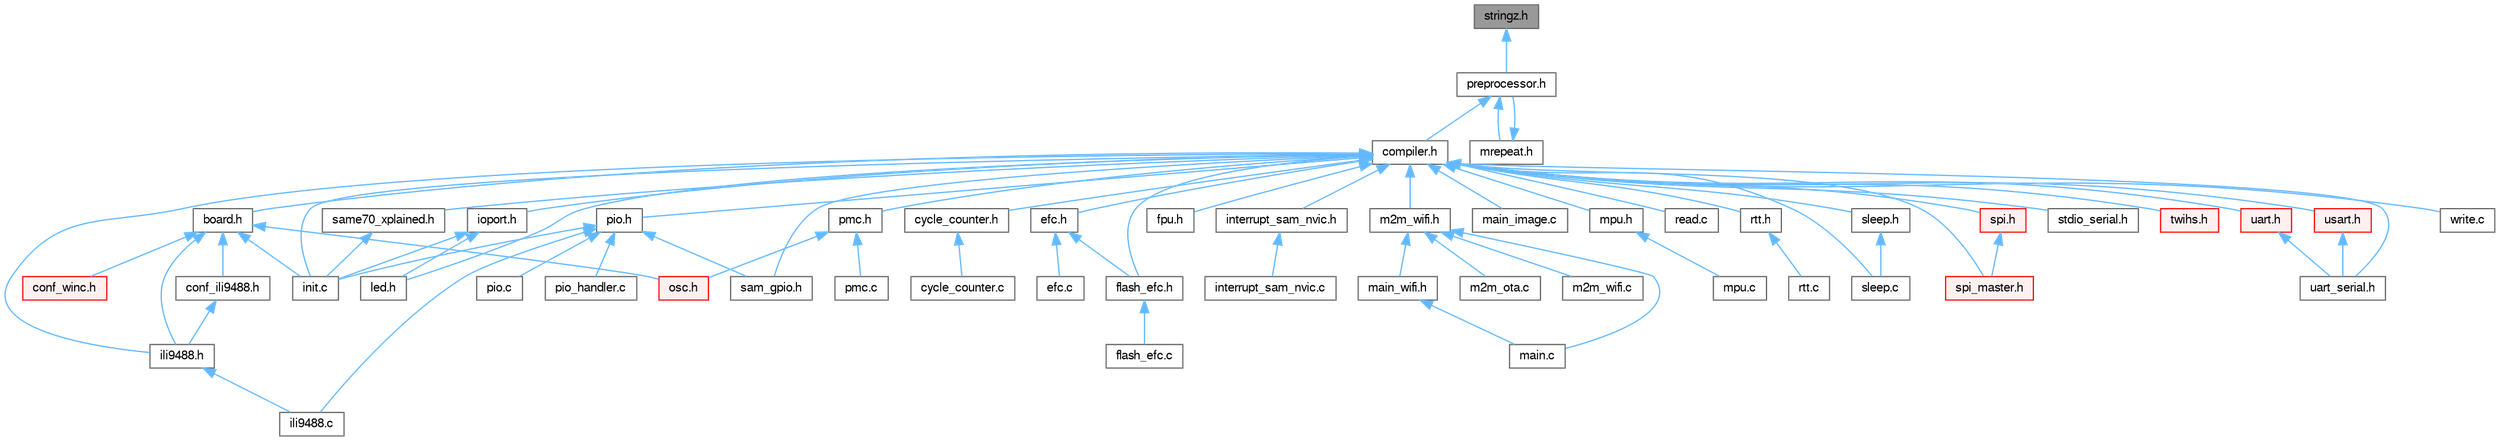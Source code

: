 digraph "stringz.h"
{
 // LATEX_PDF_SIZE
  bgcolor="transparent";
  edge [fontname=FreeSans,fontsize=10,labelfontname=FreeSans,labelfontsize=10];
  node [fontname=FreeSans,fontsize=10,shape=box,height=0.2,width=0.4];
  Node1 [label="stringz.h",height=0.2,width=0.4,color="gray40", fillcolor="grey60", style="filled", fontcolor="black",tooltip="Preprocessor stringizing utils."];
  Node1 -> Node2 [dir="back",color="steelblue1",style="solid"];
  Node2 [label="preprocessor.h",height=0.2,width=0.4,color="grey40", fillcolor="white", style="filled",URL="$preprocessor_8h.html",tooltip="Preprocessor utils."];
  Node2 -> Node3 [dir="back",color="steelblue1",style="solid"];
  Node3 [label="compiler.h",height=0.2,width=0.4,color="grey40", fillcolor="white", style="filled",URL="$compiler_8h.html",tooltip="Commonly used includes, types and macros."];
  Node3 -> Node4 [dir="back",color="steelblue1",style="solid"];
  Node4 [label="board.h",height=0.2,width=0.4,color="grey40", fillcolor="white", style="filled",URL="$board_8h.html",tooltip="Standard board header file."];
  Node4 -> Node5 [dir="back",color="steelblue1",style="solid"];
  Node5 [label="conf_ili9488.h",height=0.2,width=0.4,color="grey40", fillcolor="white", style="filled",URL="$conf__ili9488_8h.html",tooltip="ILI9488 configuration."];
  Node5 -> Node6 [dir="back",color="steelblue1",style="solid"];
  Node6 [label="ili9488.h",height=0.2,width=0.4,color="grey40", fillcolor="white", style="filled",URL="$ili9488_8h.html",tooltip="API driver for ILI9488 TFT display component."];
  Node6 -> Node7 [dir="back",color="steelblue1",style="solid"];
  Node7 [label="ili9488.c",height=0.2,width=0.4,color="grey40", fillcolor="white", style="filled",URL="$ili9488_8c.html",tooltip="API driver for ILI9488 TFT display component."];
  Node4 -> Node8 [dir="back",color="steelblue1",style="solid"];
  Node8 [label="conf_winc.h",height=0.2,width=0.4,color="red", fillcolor="#FFF0F0", style="filled",URL="$conf__winc_8h.html",tooltip="WINC1500 configuration."];
  Node4 -> Node6 [dir="back",color="steelblue1",style="solid"];
  Node4 -> Node54 [dir="back",color="steelblue1",style="solid"];
  Node54 [label="init.c",height=0.2,width=0.4,color="grey40", fillcolor="white", style="filled",URL="$init_8c.html",tooltip="SAME70-XPLD board init."];
  Node4 -> Node55 [dir="back",color="steelblue1",style="solid"];
  Node55 [label="osc.h",height=0.2,width=0.4,color="red", fillcolor="#FFF0F0", style="filled",URL="$same70_2osc_8h.html",tooltip="Chip-specific oscillator management functions."];
  Node3 -> Node60 [dir="back",color="steelblue1",style="solid"];
  Node60 [label="cycle_counter.h",height=0.2,width=0.4,color="grey40", fillcolor="white", style="filled",URL="$cycle__counter_8h.html",tooltip="ARM functions for busy-wait delay loops."];
  Node60 -> Node61 [dir="back",color="steelblue1",style="solid"];
  Node61 [label="cycle_counter.c",height=0.2,width=0.4,color="grey40", fillcolor="white", style="filled",URL="$cycle__counter_8c.html",tooltip="ARM functions for busy-wait delay loops."];
  Node3 -> Node62 [dir="back",color="steelblue1",style="solid"];
  Node62 [label="efc.h",height=0.2,width=0.4,color="grey40", fillcolor="white", style="filled",URL="$drivers_2efc_2efc_8h.html",tooltip="Embedded Flash Controller (EFC) driver for SAM."];
  Node62 -> Node63 [dir="back",color="steelblue1",style="solid"];
  Node63 [label="efc.c",height=0.2,width=0.4,color="grey40", fillcolor="white", style="filled",URL="$efc_8c.html",tooltip="Enhanced Embedded Flash Controller (EEFC) driver for SAM."];
  Node62 -> Node64 [dir="back",color="steelblue1",style="solid"];
  Node64 [label="flash_efc.h",height=0.2,width=0.4,color="grey40", fillcolor="white", style="filled",URL="$flash__efc_8h.html",tooltip="Embedded Flash service for SAM."];
  Node64 -> Node65 [dir="back",color="steelblue1",style="solid"];
  Node65 [label="flash_efc.c",height=0.2,width=0.4,color="grey40", fillcolor="white", style="filled",URL="$flash__efc_8c.html",tooltip="Embedded Flash service for SAM."];
  Node3 -> Node64 [dir="back",color="steelblue1",style="solid"];
  Node3 -> Node66 [dir="back",color="steelblue1",style="solid"];
  Node66 [label="fpu.h",height=0.2,width=0.4,color="grey40", fillcolor="white", style="filled",URL="$fpu_8h.html",tooltip="FPU support for SAM."];
  Node3 -> Node6 [dir="back",color="steelblue1",style="solid"];
  Node3 -> Node54 [dir="back",color="steelblue1",style="solid"];
  Node3 -> Node67 [dir="back",color="steelblue1",style="solid"];
  Node67 [label="interrupt_sam_nvic.h",height=0.2,width=0.4,color="grey40", fillcolor="white", style="filled",URL="$interrupt__sam__nvic_8h.html",tooltip="Global interrupt management for SAM D20, SAM3 and SAM4 (NVIC based)"];
  Node67 -> Node68 [dir="back",color="steelblue1",style="solid"];
  Node68 [label="interrupt_sam_nvic.c",height=0.2,width=0.4,color="grey40", fillcolor="white", style="filled",URL="$interrupt__sam__nvic_8c.html",tooltip="Global interrupt management for SAM D20, SAM3 and SAM4 (NVIC based)"];
  Node3 -> Node69 [dir="back",color="steelblue1",style="solid"];
  Node69 [label="ioport.h",height=0.2,width=0.4,color="grey40", fillcolor="white", style="filled",URL="$ioport_8h.html",tooltip="Common IOPORT service main header file for AVR, UC3 and ARM architectures."];
  Node69 -> Node54 [dir="back",color="steelblue1",style="solid"];
  Node69 -> Node70 [dir="back",color="steelblue1",style="solid"];
  Node70 [label="led.h",height=0.2,width=0.4,color="grey40", fillcolor="white", style="filled",URL="$led_8h.html",tooltip="SAME70-XPLD LEDs support package."];
  Node3 -> Node70 [dir="back",color="steelblue1",style="solid"];
  Node3 -> Node29 [dir="back",color="steelblue1",style="solid"];
  Node29 [label="m2m_wifi.h",height=0.2,width=0.4,color="grey40", fillcolor="white", style="filled",URL="$m2m__wifi_8h.html",tooltip="WINC WLAN Application Interface."];
  Node29 -> Node18 [dir="back",color="steelblue1",style="solid"];
  Node18 [label="m2m_ota.c",height=0.2,width=0.4,color="grey40", fillcolor="white", style="filled",URL="$m2m__ota_8c.html",tooltip="NMC1500 IoT OTA Interface."];
  Node29 -> Node21 [dir="back",color="steelblue1",style="solid"];
  Node21 [label="m2m_wifi.c",height=0.2,width=0.4,color="grey40", fillcolor="white", style="filled",URL="$m2m__wifi_8c.html",tooltip="This module contains M2M Wi-Fi APIs implementation."];
  Node29 -> Node30 [dir="back",color="steelblue1",style="solid"];
  Node30 [label="main.c",height=0.2,width=0.4,color="grey40", fillcolor="white", style="filled",URL="$main_8c.html",tooltip="SAME70 Weather Client Demo Example."];
  Node29 -> Node31 [dir="back",color="steelblue1",style="solid"];
  Node31 [label="main_wifi.h",height=0.2,width=0.4,color="grey40", fillcolor="white", style="filled",URL="$main__wifi_8h.html",tooltip="MAIN configuration."];
  Node31 -> Node30 [dir="back",color="steelblue1",style="solid"];
  Node3 -> Node71 [dir="back",color="steelblue1",style="solid"];
  Node71 [label="main_image.c",height=0.2,width=0.4,color="grey40", fillcolor="white", style="filled",URL="$main__image_8c.html",tooltip="SAME70 Weather Client Demo Example."];
  Node3 -> Node72 [dir="back",color="steelblue1",style="solid"];
  Node72 [label="mpu.h",height=0.2,width=0.4,color="grey40", fillcolor="white", style="filled",URL="$mpu_8h.html",tooltip="SAMV70/SAMV71/SAME70/SAMS70-XULTRA board mpu config."];
  Node72 -> Node73 [dir="back",color="steelblue1",style="solid"];
  Node73 [label="mpu.c",height=0.2,width=0.4,color="grey40", fillcolor="white", style="filled",URL="$mpu_8c.html",tooltip="SAMV70/SAMV71/SAME70/SAMS70-XULTRA board mpu config."];
  Node3 -> Node74 [dir="back",color="steelblue1",style="solid"];
  Node74 [label="pio.h",height=0.2,width=0.4,color="grey40", fillcolor="white", style="filled",URL="$drivers_2pio_2pio_8h.html",tooltip="Parallel Input/Output (PIO) Controller driver for SAM."];
  Node74 -> Node7 [dir="back",color="steelblue1",style="solid"];
  Node74 -> Node54 [dir="back",color="steelblue1",style="solid"];
  Node74 -> Node75 [dir="back",color="steelblue1",style="solid"];
  Node75 [label="pio.c",height=0.2,width=0.4,color="grey40", fillcolor="white", style="filled",URL="$pio_8c.html",tooltip="Parallel Input/Output (PIO) Controller driver for SAM."];
  Node74 -> Node76 [dir="back",color="steelblue1",style="solid"];
  Node76 [label="pio_handler.c",height=0.2,width=0.4,color="grey40", fillcolor="white", style="filled",URL="$pio__handler_8c.html",tooltip="Parallel Input/Output (PIO) interrupt handler for SAM."];
  Node74 -> Node77 [dir="back",color="steelblue1",style="solid"];
  Node77 [label="sam_gpio.h",height=0.2,width=0.4,color="grey40", fillcolor="white", style="filled",URL="$sam__gpio_8h.html",tooltip="GPIO service for SAM."];
  Node3 -> Node78 [dir="back",color="steelblue1",style="solid"];
  Node78 [label="pmc.h",height=0.2,width=0.4,color="grey40", fillcolor="white", style="filled",URL="$drivers_2pmc_2pmc_8h.html",tooltip="Power Management Controller (PMC) driver for SAM."];
  Node78 -> Node55 [dir="back",color="steelblue1",style="solid"];
  Node78 -> Node79 [dir="back",color="steelblue1",style="solid"];
  Node79 [label="pmc.c",height=0.2,width=0.4,color="grey40", fillcolor="white", style="filled",URL="$pmc_8c.html",tooltip="Power Management Controller (PMC) driver for SAM."];
  Node3 -> Node80 [dir="back",color="steelblue1",style="solid"];
  Node80 [label="read.c",height=0.2,width=0.4,color="grey40", fillcolor="white", style="filled",URL="$read_8c.html",tooltip="System-specific implementation of the _read function used by the standard library."];
  Node3 -> Node81 [dir="back",color="steelblue1",style="solid"];
  Node81 [label="rtt.h",height=0.2,width=0.4,color="grey40", fillcolor="white", style="filled",URL="$drivers_2rtt_2rtt_8h.html",tooltip="Real-time Timer (RTT) driver for SAM."];
  Node81 -> Node82 [dir="back",color="steelblue1",style="solid"];
  Node82 [label="rtt.c",height=0.2,width=0.4,color="grey40", fillcolor="white", style="filled",URL="$rtt_8c.html",tooltip="Real-time Timer (RTT) driver for SAM."];
  Node3 -> Node77 [dir="back",color="steelblue1",style="solid"];
  Node3 -> Node83 [dir="back",color="steelblue1",style="solid"];
  Node83 [label="same70_xplained.h",height=0.2,width=0.4,color="grey40", fillcolor="white", style="filled",URL="$same70__xplained_8h.html",tooltip="SAME70-XPLD Board Definition."];
  Node83 -> Node54 [dir="back",color="steelblue1",style="solid"];
  Node3 -> Node84 [dir="back",color="steelblue1",style="solid"];
  Node84 [label="sleep.c",height=0.2,width=0.4,color="grey40", fillcolor="white", style="filled",URL="$sleep_8c.html",tooltip="Sleep mode access."];
  Node3 -> Node85 [dir="back",color="steelblue1",style="solid"];
  Node85 [label="sleep.h",height=0.2,width=0.4,color="grey40", fillcolor="white", style="filled",URL="$sleep_8h.html",tooltip="Sleep mode access."];
  Node85 -> Node84 [dir="back",color="steelblue1",style="solid"];
  Node3 -> Node86 [dir="back",color="steelblue1",style="solid"];
  Node86 [label="spi.h",height=0.2,width=0.4,color="red", fillcolor="#FFF0F0", style="filled",URL="$drivers_2spi_2spi_8h.html",tooltip="Serial Peripheral Interface (SPI) driver for SAM."];
  Node86 -> Node88 [dir="back",color="steelblue1",style="solid"];
  Node88 [label="spi_master.h",height=0.2,width=0.4,color="red", fillcolor="#FFF0F0", style="filled",URL="$sam__spi_2spi__master_8h.html",tooltip="SPI master common service for SAM."];
  Node3 -> Node88 [dir="back",color="steelblue1",style="solid"];
  Node3 -> Node90 [dir="back",color="steelblue1",style="solid"];
  Node90 [label="stdio_serial.h",height=0.2,width=0.4,color="grey40", fillcolor="white", style="filled",URL="$stdio__serial_8h.html",tooltip="Common Standard I/O Serial Management."];
  Node3 -> Node91 [dir="back",color="steelblue1",style="solid"];
  Node91 [label="twihs.h",height=0.2,width=0.4,color="red", fillcolor="#FFF0F0", style="filled",URL="$drivers_2twihs_2twihs_8h.html",tooltip="Two-Wire Interface High Speed (TWIHS) driver for SAM."];
  Node3 -> Node93 [dir="back",color="steelblue1",style="solid"];
  Node93 [label="uart.h",height=0.2,width=0.4,color="red", fillcolor="#FFF0F0", style="filled",URL="$drivers_2uart_2uart_8h.html",tooltip="Universal Asynchronous Receiver Transceiver (UART) driver for SAM."];
  Node93 -> Node95 [dir="back",color="steelblue1",style="solid"];
  Node95 [label="uart_serial.h",height=0.2,width=0.4,color="grey40", fillcolor="white", style="filled",URL="$uart__serial_8h.html",tooltip="Uart Serial for SAM."];
  Node3 -> Node95 [dir="back",color="steelblue1",style="solid"];
  Node3 -> Node96 [dir="back",color="steelblue1",style="solid"];
  Node96 [label="usart.h",height=0.2,width=0.4,color="red", fillcolor="#FFF0F0", style="filled",URL="$drivers_2usart_2usart_8h.html",tooltip="Universal Synchronous Asynchronous Receiver Transmitter (USART) driver for SAM."];
  Node96 -> Node95 [dir="back",color="steelblue1",style="solid"];
  Node3 -> Node98 [dir="back",color="steelblue1",style="solid"];
  Node98 [label="write.c",height=0.2,width=0.4,color="grey40", fillcolor="white", style="filled",URL="$write_8c.html",tooltip="System-specific implementation of the _write function used by the standard library."];
  Node2 -> Node99 [dir="back",color="steelblue1",style="solid"];
  Node99 [label="mrepeat.h",height=0.2,width=0.4,color="grey40", fillcolor="white", style="filled",URL="$mrepeat_8h.html",tooltip="Preprocessor macro repeating utils."];
  Node99 -> Node2 [dir="back",color="steelblue1",style="solid"];
}
